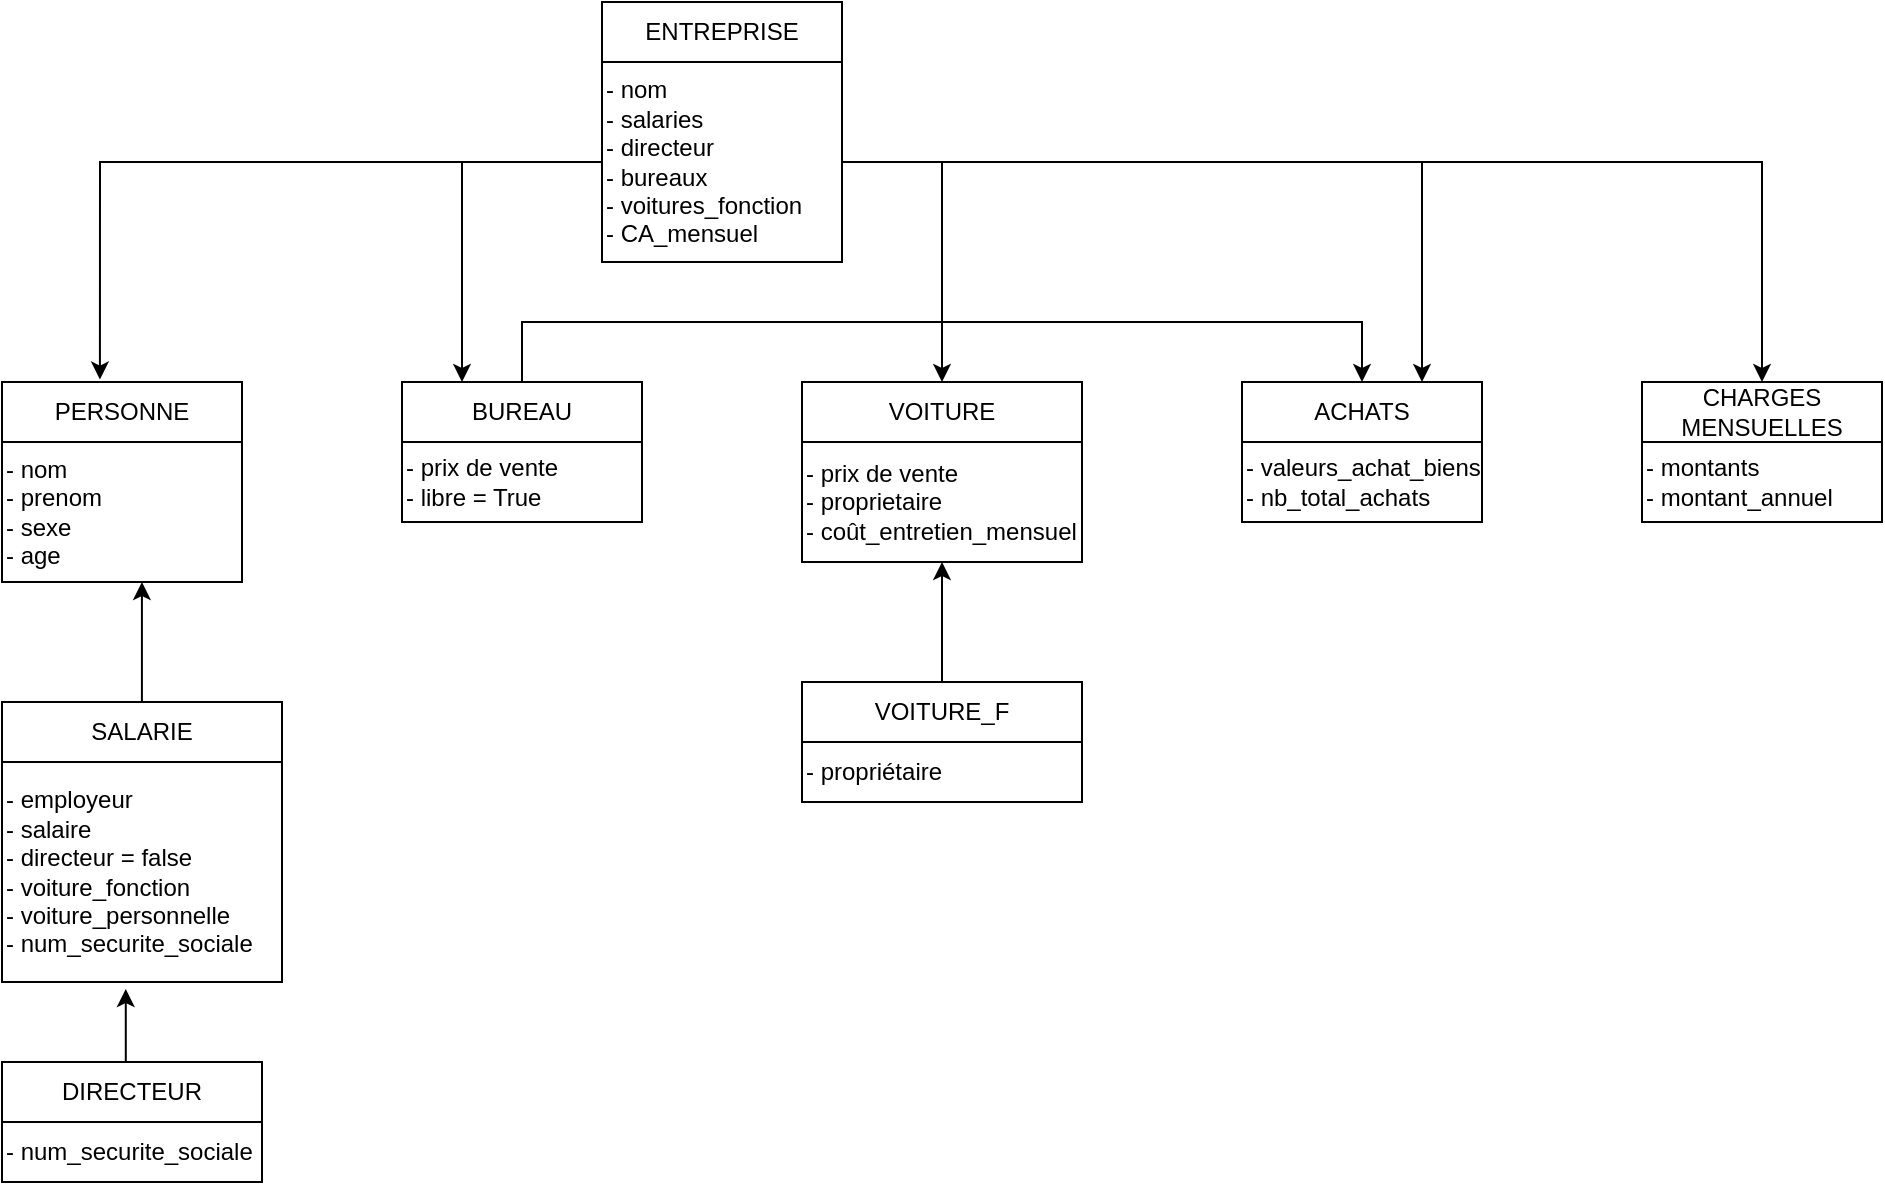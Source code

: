 <mxfile version="15.5.8" type="gitlab" pages="2">
  <diagram id="Umb0RDPxys-T6jZ5r4c2" name="Page-1">
    <mxGraphModel dx="1422" dy="719" grid="1" gridSize="10" guides="1" tooltips="1" connect="1" arrows="1" fold="1" page="1" pageScale="1" pageWidth="1169" pageHeight="827" math="0" shadow="0">
      <root>
        <mxCell id="0" />
        <mxCell id="1" parent="0" />
        <mxCell id="MWOzdlWTgNi2W4-g2rfu-43" style="edgeStyle=orthogonalEdgeStyle;rounded=0;orthogonalLoop=1;jettySize=auto;html=1;entryX=0.408;entryY=-0.041;entryDx=0;entryDy=0;entryPerimeter=0;" edge="1" parent="1" source="MWOzdlWTgNi2W4-g2rfu-1" target="MWOzdlWTgNi2W4-g2rfu-14">
          <mxGeometry relative="1" as="geometry" />
        </mxCell>
        <mxCell id="MWOzdlWTgNi2W4-g2rfu-51" style="edgeStyle=orthogonalEdgeStyle;rounded=0;orthogonalLoop=1;jettySize=auto;html=1;entryX=0.25;entryY=0;entryDx=0;entryDy=0;" edge="1" parent="1" source="MWOzdlWTgNi2W4-g2rfu-1" target="MWOzdlWTgNi2W4-g2rfu-6">
          <mxGeometry relative="1" as="geometry">
            <mxPoint x="260" y="230" as="targetPoint" />
            <Array as="points">
              <mxPoint x="260" y="130" />
            </Array>
          </mxGeometry>
        </mxCell>
        <mxCell id="MWOzdlWTgNi2W4-g2rfu-52" style="edgeStyle=orthogonalEdgeStyle;rounded=0;orthogonalLoop=1;jettySize=auto;html=1;entryX=0.5;entryY=0;entryDx=0;entryDy=0;" edge="1" parent="1" source="MWOzdlWTgNi2W4-g2rfu-1" target="MWOzdlWTgNi2W4-g2rfu-10">
          <mxGeometry relative="1" as="geometry">
            <Array as="points">
              <mxPoint x="500" y="130" />
            </Array>
          </mxGeometry>
        </mxCell>
        <mxCell id="MWOzdlWTgNi2W4-g2rfu-53" style="edgeStyle=orthogonalEdgeStyle;rounded=0;orthogonalLoop=1;jettySize=auto;html=1;entryX=0.75;entryY=0;entryDx=0;entryDy=0;" edge="1" parent="1" source="MWOzdlWTgNi2W4-g2rfu-1" target="MWOzdlWTgNi2W4-g2rfu-12">
          <mxGeometry relative="1" as="geometry" />
        </mxCell>
        <mxCell id="MWOzdlWTgNi2W4-g2rfu-54" style="edgeStyle=orthogonalEdgeStyle;rounded=0;orthogonalLoop=1;jettySize=auto;html=1;exitX=1;exitY=0.5;exitDx=0;exitDy=0;entryX=0.5;entryY=0;entryDx=0;entryDy=0;" edge="1" parent="1" source="MWOzdlWTgNi2W4-g2rfu-1" target="MWOzdlWTgNi2W4-g2rfu-17">
          <mxGeometry relative="1" as="geometry" />
        </mxCell>
        <mxCell id="MWOzdlWTgNi2W4-g2rfu-1" value="&lt;div&gt;- nom&lt;/div&gt;&lt;div&gt;- salaries&lt;/div&gt;&lt;div&gt;- directeur&lt;/div&gt;&lt;div&gt;- bureaux&lt;br&gt;&lt;/div&gt;&lt;div&gt;- voitures_fonction&lt;/div&gt;&lt;div&gt;- CA_mensuel&lt;br&gt;&lt;/div&gt;" style="rounded=0;whiteSpace=wrap;html=1;align=left;" vertex="1" parent="1">
          <mxGeometry x="330" y="80" width="120" height="100" as="geometry" />
        </mxCell>
        <mxCell id="MWOzdlWTgNi2W4-g2rfu-2" value="ENTREPRISE" style="rounded=0;whiteSpace=wrap;html=1;" vertex="1" parent="1">
          <mxGeometry x="330" y="50" width="120" height="30" as="geometry" />
        </mxCell>
        <mxCell id="MWOzdlWTgNi2W4-g2rfu-3" value="&lt;div&gt;- employeur&lt;/div&gt;&lt;div&gt;- salaire &lt;br&gt;&lt;/div&gt;&lt;div&gt;- directeur = false&lt;/div&gt;&lt;div&gt;- voiture_fonction&lt;/div&gt;&lt;div&gt;- voiture_personnelle&lt;br&gt;&lt;/div&gt;&lt;div&gt;- num_securite_sociale&lt;br&gt;&lt;/div&gt;" style="rounded=0;whiteSpace=wrap;html=1;align=left;" vertex="1" parent="1">
          <mxGeometry x="30" y="430" width="140" height="110" as="geometry" />
        </mxCell>
        <mxCell id="MWOzdlWTgNi2W4-g2rfu-49" style="edgeStyle=orthogonalEdgeStyle;rounded=0;orthogonalLoop=1;jettySize=auto;html=1;entryX=0.583;entryY=1;entryDx=0;entryDy=0;entryPerimeter=0;" edge="1" parent="1" source="MWOzdlWTgNi2W4-g2rfu-4" target="MWOzdlWTgNi2W4-g2rfu-13">
          <mxGeometry relative="1" as="geometry" />
        </mxCell>
        <mxCell id="MWOzdlWTgNi2W4-g2rfu-4" value="SALARIE" style="rounded=0;whiteSpace=wrap;html=1;" vertex="1" parent="1">
          <mxGeometry x="30" y="400" width="140" height="30" as="geometry" />
        </mxCell>
        <mxCell id="MWOzdlWTgNi2W4-g2rfu-42" style="edgeStyle=orthogonalEdgeStyle;rounded=0;orthogonalLoop=1;jettySize=auto;html=1;" edge="1" parent="1" source="MWOzdlWTgNi2W4-g2rfu-5" target="MWOzdlWTgNi2W4-g2rfu-12">
          <mxGeometry relative="1" as="geometry">
            <mxPoint x="290" y="390" as="targetPoint" />
            <Array as="points">
              <mxPoint x="290" y="210" />
              <mxPoint x="710" y="210" />
            </Array>
          </mxGeometry>
        </mxCell>
        <mxCell id="MWOzdlWTgNi2W4-g2rfu-5" value="&lt;div&gt;- prix de vente&lt;/div&gt;&lt;div&gt;- libre = True&lt;/div&gt;" style="rounded=0;whiteSpace=wrap;html=1;align=left;" vertex="1" parent="1">
          <mxGeometry x="230" y="270" width="120" height="40" as="geometry" />
        </mxCell>
        <mxCell id="MWOzdlWTgNi2W4-g2rfu-6" value="BUREAU" style="rounded=0;whiteSpace=wrap;html=1;" vertex="1" parent="1">
          <mxGeometry x="230" y="240" width="120" height="30" as="geometry" />
        </mxCell>
        <mxCell id="MWOzdlWTgNi2W4-g2rfu-7" value="&lt;div&gt;- num_securite_sociale&lt;br&gt;&lt;/div&gt;" style="rounded=0;whiteSpace=wrap;html=1;align=left;" vertex="1" parent="1">
          <mxGeometry x="30" y="610" width="130" height="30" as="geometry" />
        </mxCell>
        <mxCell id="MWOzdlWTgNi2W4-g2rfu-50" style="edgeStyle=orthogonalEdgeStyle;rounded=0;orthogonalLoop=1;jettySize=auto;html=1;exitX=0.5;exitY=0;exitDx=0;exitDy=0;entryX=0.442;entryY=1.032;entryDx=0;entryDy=0;entryPerimeter=0;" edge="1" parent="1" source="MWOzdlWTgNi2W4-g2rfu-8" target="MWOzdlWTgNi2W4-g2rfu-3">
          <mxGeometry relative="1" as="geometry" />
        </mxCell>
        <mxCell id="MWOzdlWTgNi2W4-g2rfu-8" value="DIRECTEUR" style="rounded=0;whiteSpace=wrap;html=1;" vertex="1" parent="1">
          <mxGeometry x="30" y="580" width="130" height="30" as="geometry" />
        </mxCell>
        <mxCell id="MWOzdlWTgNi2W4-g2rfu-9" value="&lt;div&gt;- prix de vente&lt;/div&gt;&lt;div&gt;- proprietaire&lt;/div&gt;&lt;div&gt;- coût_entretien_mensuel&lt;br&gt;&lt;/div&gt;" style="rounded=0;whiteSpace=wrap;html=1;align=left;" vertex="1" parent="1">
          <mxGeometry x="430" y="270" width="140" height="60" as="geometry" />
        </mxCell>
        <mxCell id="MWOzdlWTgNi2W4-g2rfu-10" value="VOITURE" style="rounded=0;whiteSpace=wrap;html=1;" vertex="1" parent="1">
          <mxGeometry x="430" y="240" width="140" height="30" as="geometry" />
        </mxCell>
        <mxCell id="MWOzdlWTgNi2W4-g2rfu-11" value="&lt;div&gt;- valeurs_achat_biens&lt;/div&gt;&lt;div&gt;- nb_total_achats&lt;br&gt;&lt;/div&gt;" style="rounded=0;whiteSpace=wrap;html=1;align=left;" vertex="1" parent="1">
          <mxGeometry x="650" y="270" width="120" height="40" as="geometry" />
        </mxCell>
        <mxCell id="MWOzdlWTgNi2W4-g2rfu-12" value="ACHATS" style="rounded=0;whiteSpace=wrap;html=1;" vertex="1" parent="1">
          <mxGeometry x="650" y="240" width="120" height="30" as="geometry" />
        </mxCell>
        <mxCell id="MWOzdlWTgNi2W4-g2rfu-13" value="&lt;div&gt;- nom&lt;/div&gt;&lt;div&gt;- prenom&lt;/div&gt;&lt;div&gt;- sexe&lt;/div&gt;&lt;div&gt;- age&lt;br&gt;&lt;/div&gt;" style="rounded=0;whiteSpace=wrap;html=1;align=left;" vertex="1" parent="1">
          <mxGeometry x="30" y="270" width="120" height="70" as="geometry" />
        </mxCell>
        <mxCell id="MWOzdlWTgNi2W4-g2rfu-14" value="PERSONNE" style="rounded=0;whiteSpace=wrap;html=1;" vertex="1" parent="1">
          <mxGeometry x="30" y="240" width="120" height="30" as="geometry" />
        </mxCell>
        <mxCell id="MWOzdlWTgNi2W4-g2rfu-16" value="&lt;div&gt;- montants&lt;/div&gt;&lt;div&gt;- montant_annuel&lt;br&gt;&lt;/div&gt;" style="rounded=0;whiteSpace=wrap;html=1;align=left;" vertex="1" parent="1">
          <mxGeometry x="850" y="270" width="120" height="40" as="geometry" />
        </mxCell>
        <mxCell id="MWOzdlWTgNi2W4-g2rfu-17" value="CHARGES MENSUELLES" style="rounded=0;whiteSpace=wrap;html=1;" vertex="1" parent="1">
          <mxGeometry x="850" y="240" width="120" height="30" as="geometry" />
        </mxCell>
        <mxCell id="MWOzdlWTgNi2W4-g2rfu-32" value="- propriétaire" style="rounded=0;whiteSpace=wrap;html=1;align=left;" vertex="1" parent="1">
          <mxGeometry x="430" y="420" width="140" height="30" as="geometry" />
        </mxCell>
        <mxCell id="MWOzdlWTgNi2W4-g2rfu-55" style="edgeStyle=orthogonalEdgeStyle;rounded=0;orthogonalLoop=1;jettySize=auto;html=1;exitX=0.5;exitY=0;exitDx=0;exitDy=0;entryX=0.5;entryY=1;entryDx=0;entryDy=0;" edge="1" parent="1" source="MWOzdlWTgNi2W4-g2rfu-33" target="MWOzdlWTgNi2W4-g2rfu-9">
          <mxGeometry relative="1" as="geometry" />
        </mxCell>
        <mxCell id="MWOzdlWTgNi2W4-g2rfu-33" value="VOITURE_F" style="rounded=0;whiteSpace=wrap;html=1;" vertex="1" parent="1">
          <mxGeometry x="430" y="390" width="140" height="30" as="geometry" />
        </mxCell>
      </root>
    </mxGraphModel>
  </diagram>
  <diagram id="tfA-M2ag777msosJURId" name="Page-2">
    <mxGraphModel dx="2591" dy="1546" grid="1" gridSize="10" guides="1" tooltips="1" connect="1" arrows="1" fold="1" page="1" pageScale="1" pageWidth="1169" pageHeight="827" math="0" shadow="0">
      <root>
        <mxCell id="qpCRfu7RNM9botoFIvdQ-0" />
        <mxCell id="qpCRfu7RNM9botoFIvdQ-1" parent="qpCRfu7RNM9botoFIvdQ-0" />
        <mxCell id="ze57CjjQrqdndgJASUCz-0" value="ENTREPRISE" style="rounded=0;whiteSpace=wrap;html=1;" vertex="1" parent="qpCRfu7RNM9botoFIvdQ-1">
          <mxGeometry x="510" y="80" width="120" height="30" as="geometry" />
        </mxCell>
        <mxCell id="VJ6JQmj5Q-n-G4bCnXXj-0" value="SALARIE" style="rounded=0;whiteSpace=wrap;html=1;" vertex="1" parent="qpCRfu7RNM9botoFIvdQ-1">
          <mxGeometry x="-30" y="200" width="140" height="30" as="geometry" />
        </mxCell>
        <mxCell id="VJ6JQmj5Q-n-G4bCnXXj-1" value="BUREAU" style="rounded=0;whiteSpace=wrap;html=1;" vertex="1" parent="qpCRfu7RNM9botoFIvdQ-1">
          <mxGeometry x="700" y="130" width="120" height="30" as="geometry" />
        </mxCell>
        <mxCell id="VJ6JQmj5Q-n-G4bCnXXj-2" value="DIRECTEUR" style="rounded=0;whiteSpace=wrap;html=1;" vertex="1" parent="qpCRfu7RNM9botoFIvdQ-1">
          <mxGeometry x="150" y="140" width="130" height="30" as="geometry" />
        </mxCell>
        <mxCell id="VJ6JQmj5Q-n-G4bCnXXj-4" value="ACHATS" style="rounded=0;whiteSpace=wrap;html=1;" vertex="1" parent="qpCRfu7RNM9botoFIvdQ-1">
          <mxGeometry x="640" y="-200" width="120" height="30" as="geometry" />
        </mxCell>
        <mxCell id="VJ6JQmj5Q-n-G4bCnXXj-6" value="CHARGES MENSUELLES" style="rounded=0;whiteSpace=wrap;html=1;" vertex="1" parent="qpCRfu7RNM9botoFIvdQ-1">
          <mxGeometry x="380" y="-200" width="120" height="30" as="geometry" />
        </mxCell>
        <mxCell id="VJ6JQmj5Q-n-G4bCnXXj-7" value="VOITURE_F" style="rounded=0;whiteSpace=wrap;html=1;" vertex="1" parent="qpCRfu7RNM9botoFIvdQ-1">
          <mxGeometry x="320" y="130" width="140" height="30" as="geometry" />
        </mxCell>
        <mxCell id="VJ6JQmj5Q-n-G4bCnXXj-10" value="" style="endArrow=none;dashed=1;html=1;dashPattern=1 3;strokeWidth=2;rounded=0;entryX=0.5;entryY=1;entryDx=0;entryDy=0;" edge="1" parent="qpCRfu7RNM9botoFIvdQ-1" target="VJ6JQmj5Q-n-G4bCnXXj-1">
          <mxGeometry width="50" height="50" relative="1" as="geometry">
            <mxPoint x="760" y="400" as="sourcePoint" />
            <mxPoint x="560" y="270" as="targetPoint" />
          </mxGeometry>
        </mxCell>
        <mxCell id="VJ6JQmj5Q-n-G4bCnXXj-11" value="" style="endArrow=none;dashed=1;html=1;dashPattern=1 3;strokeWidth=2;rounded=0;entryX=0.5;entryY=1;entryDx=0;entryDy=0;" edge="1" parent="qpCRfu7RNM9botoFIvdQ-1">
          <mxGeometry width="50" height="50" relative="1" as="geometry">
            <mxPoint x="390" y="400" as="sourcePoint" />
            <mxPoint x="389.5" y="160" as="targetPoint" />
          </mxGeometry>
        </mxCell>
        <mxCell id="VJ6JQmj5Q-n-G4bCnXXj-12" value="" style="endArrow=none;dashed=1;html=1;dashPattern=1 3;strokeWidth=2;rounded=0;entryX=0.5;entryY=1;entryDx=0;entryDy=0;" edge="1" parent="qpCRfu7RNM9botoFIvdQ-1">
          <mxGeometry width="50" height="50" relative="1" as="geometry">
            <mxPoint x="40" y="600" as="sourcePoint" />
            <mxPoint x="39.5" y="230" as="targetPoint" />
          </mxGeometry>
        </mxCell>
        <mxCell id="VJ6JQmj5Q-n-G4bCnXXj-13" value="" style="endArrow=none;dashed=1;html=1;dashPattern=1 3;strokeWidth=2;rounded=0;entryX=0.5;entryY=1;entryDx=0;entryDy=0;" edge="1" parent="qpCRfu7RNM9botoFIvdQ-1">
          <mxGeometry width="50" height="50" relative="1" as="geometry">
            <mxPoint x="215" y="400" as="sourcePoint" />
            <mxPoint x="214.5" y="170" as="targetPoint" />
          </mxGeometry>
        </mxCell>
        <mxCell id="VJ6JQmj5Q-n-G4bCnXXj-17" value="" style="endArrow=none;dashed=1;html=1;dashPattern=1 3;strokeWidth=2;rounded=0;entryX=0.5;entryY=1;entryDx=0;entryDy=0;" edge="1" parent="qpCRfu7RNM9botoFIvdQ-1">
          <mxGeometry width="50" height="50" relative="1" as="geometry">
            <mxPoint x="490" y="-60" as="sourcePoint" />
            <mxPoint x="490" y="-170" as="targetPoint" />
          </mxGeometry>
        </mxCell>
        <mxCell id="VJ6JQmj5Q-n-G4bCnXXj-18" value="" style="endArrow=none;dashed=1;html=1;dashPattern=1 3;strokeWidth=2;rounded=0;entryX=0.5;entryY=1;entryDx=0;entryDy=0;" edge="1" parent="qpCRfu7RNM9botoFIvdQ-1">
          <mxGeometry width="50" height="50" relative="1" as="geometry">
            <mxPoint x="1229" y="440" as="sourcePoint" />
            <mxPoint x="1228.5" y="130" as="targetPoint" />
          </mxGeometry>
        </mxCell>
        <mxCell id="VJ6JQmj5Q-n-G4bCnXXj-19" value="" style="endArrow=none;dashed=1;html=1;dashPattern=1 3;strokeWidth=2;rounded=0;entryX=0.5;entryY=1;entryDx=0;entryDy=0;" edge="1" parent="qpCRfu7RNM9botoFIvdQ-1">
          <mxGeometry width="50" height="50" relative="1" as="geometry">
            <mxPoint x="570" y="600" as="sourcePoint" />
            <mxPoint x="569.5" y="110" as="targetPoint" />
          </mxGeometry>
        </mxCell>
        <mxCell id="VJ6JQmj5Q-n-G4bCnXXj-21" value="AUGMENTER" style="rounded=0;align=center;labelBorderColor=none;html=1;whiteSpace=wrap;fontColor=default;strokeWidth=0;fillColor=none;" vertex="1" parent="qpCRfu7RNM9botoFIvdQ-1">
          <mxGeometry x="440" y="-40" width="90" height="30" as="geometry" />
        </mxCell>
        <mxCell id="VJ6JQmj5Q-n-G4bCnXXj-24" value="" style="endArrow=classic;startArrow=classic;html=1;rounded=0;fontColor=default;" edge="1" parent="qpCRfu7RNM9botoFIvdQ-1">
          <mxGeometry width="50" height="50" relative="1" as="geometry">
            <mxPoint x="400" y="260" as="sourcePoint" />
            <mxPoint x="560" y="260" as="targetPoint" />
          </mxGeometry>
        </mxCell>
        <mxCell id="VJ6JQmj5Q-n-G4bCnXXj-25" value="ACHETER" style="rounded=0;align=center;labelBorderColor=none;html=1;whiteSpace=wrap;fontColor=default;strokeWidth=0;fillColor=none;" vertex="1" parent="qpCRfu7RNM9botoFIvdQ-1">
          <mxGeometry x="430" y="230" width="90" height="30" as="geometry" />
        </mxCell>
        <mxCell id="VJ6JQmj5Q-n-G4bCnXXj-26" value="" style="endArrow=classic;startArrow=classic;html=1;rounded=0;fontColor=default;" edge="1" parent="qpCRfu7RNM9botoFIvdQ-1">
          <mxGeometry width="50" height="50" relative="1" as="geometry">
            <mxPoint x="580" y="260" as="sourcePoint" />
            <mxPoint x="740" y="260" as="targetPoint" />
          </mxGeometry>
        </mxCell>
        <mxCell id="VJ6JQmj5Q-n-G4bCnXXj-27" value="ACHETER" style="rounded=0;align=center;labelBorderColor=none;html=1;whiteSpace=wrap;fontColor=default;strokeWidth=0;fillColor=none;" vertex="1" parent="qpCRfu7RNM9botoFIvdQ-1">
          <mxGeometry x="610" y="230" width="90" height="30" as="geometry" />
        </mxCell>
        <mxCell id="VJ6JQmj5Q-n-G4bCnXXj-28" value="" style="endArrow=classic;startArrow=classic;html=1;rounded=0;fontColor=default;" edge="1" parent="qpCRfu7RNM9botoFIvdQ-1">
          <mxGeometry width="50" height="50" relative="1" as="geometry">
            <mxPoint x="400" y="310" as="sourcePoint" />
            <mxPoint x="560" y="310" as="targetPoint" />
          </mxGeometry>
        </mxCell>
        <mxCell id="VJ6JQmj5Q-n-G4bCnXXj-29" value="VENDRE" style="rounded=0;align=center;labelBorderColor=none;html=1;whiteSpace=wrap;fontColor=default;strokeWidth=0;fillColor=none;" vertex="1" parent="qpCRfu7RNM9botoFIvdQ-1">
          <mxGeometry x="430" y="280" width="90" height="30" as="geometry" />
        </mxCell>
        <mxCell id="VJ6JQmj5Q-n-G4bCnXXj-30" value="" style="endArrow=classic;startArrow=classic;html=1;rounded=0;fontColor=default;" edge="1" parent="qpCRfu7RNM9botoFIvdQ-1">
          <mxGeometry width="50" height="50" relative="1" as="geometry">
            <mxPoint x="585" y="309" as="sourcePoint" />
            <mxPoint x="745" y="309" as="targetPoint" />
          </mxGeometry>
        </mxCell>
        <mxCell id="VJ6JQmj5Q-n-G4bCnXXj-31" value="VENDRE" style="rounded=0;align=center;labelBorderColor=none;html=1;whiteSpace=wrap;fontColor=default;strokeWidth=0;fillColor=none;" vertex="1" parent="qpCRfu7RNM9botoFIvdQ-1">
          <mxGeometry x="615" y="279" width="90" height="30" as="geometry" />
        </mxCell>
        <mxCell id="VJ6JQmj5Q-n-G4bCnXXj-33" value="" style="endArrow=classic;startArrow=classic;html=1;rounded=0;fontColor=default;" edge="1" parent="qpCRfu7RNM9botoFIvdQ-1">
          <mxGeometry width="50" height="50" relative="1" as="geometry">
            <mxPoint x="40" y="550" as="sourcePoint" />
            <mxPoint x="570" y="550" as="targetPoint" />
          </mxGeometry>
        </mxCell>
        <mxCell id="VJ6JQmj5Q-n-G4bCnXXj-34" value="EMBAUCHER" style="rounded=0;align=center;labelBorderColor=none;html=1;whiteSpace=wrap;fontColor=default;strokeWidth=0;fillColor=none;" vertex="1" parent="qpCRfu7RNM9botoFIvdQ-1">
          <mxGeometry x="250" y="520" width="90" height="30" as="geometry" />
        </mxCell>
        <mxCell id="VJ6JQmj5Q-n-G4bCnXXj-35" value="" style="endArrow=classic;startArrow=classic;html=1;rounded=0;fontColor=default;" edge="1" parent="qpCRfu7RNM9botoFIvdQ-1">
          <mxGeometry width="50" height="50" relative="1" as="geometry">
            <mxPoint x="40" y="590" as="sourcePoint" />
            <mxPoint x="570" y="590" as="targetPoint" />
          </mxGeometry>
        </mxCell>
        <mxCell id="VJ6JQmj5Q-n-G4bCnXXj-36" value="LICENCIER" style="rounded=0;align=center;labelBorderColor=none;html=1;whiteSpace=wrap;fontColor=default;strokeWidth=0;fillColor=none;" vertex="1" parent="qpCRfu7RNM9botoFIvdQ-1">
          <mxGeometry x="250" y="560" width="90" height="30" as="geometry" />
        </mxCell>
        <mxCell id="VJ6JQmj5Q-n-G4bCnXXj-37" value="" style="endArrow=classic;startArrow=classic;html=1;rounded=0;fontColor=default;" edge="1" parent="qpCRfu7RNM9botoFIvdQ-1">
          <mxGeometry width="50" height="50" relative="1" as="geometry">
            <mxPoint x="40" y="330" as="sourcePoint" />
            <mxPoint x="210" y="330" as="targetPoint" />
          </mxGeometry>
        </mxCell>
        <mxCell id="VJ6JQmj5Q-n-G4bCnXXj-38" value="" style="endArrow=none;dashed=1;html=1;dashPattern=1 3;strokeWidth=2;rounded=0;" edge="1" parent="qpCRfu7RNM9botoFIvdQ-1">
          <mxGeometry width="50" height="50" relative="1" as="geometry">
            <mxPoint x="330.5" y="130" as="sourcePoint" />
            <mxPoint x="330" y="-100" as="targetPoint" />
          </mxGeometry>
        </mxCell>
        <mxCell id="VJ6JQmj5Q-n-G4bCnXXj-39" value="" style="endArrow=none;dashed=1;html=1;dashPattern=1 3;strokeWidth=2;rounded=0;entryX=0.5;entryY=1;entryDx=0;entryDy=0;" edge="1" parent="qpCRfu7RNM9botoFIvdQ-1">
          <mxGeometry width="50" height="50" relative="1" as="geometry">
            <mxPoint x="650" y="20" as="sourcePoint" />
            <mxPoint x="650" y="-170" as="targetPoint" />
          </mxGeometry>
        </mxCell>
        <mxCell id="VJ6JQmj5Q-n-G4bCnXXj-40" value="" style="endArrow=none;dashed=1;html=1;dashPattern=1 3;strokeWidth=2;rounded=0;" edge="1" parent="qpCRfu7RNM9botoFIvdQ-1">
          <mxGeometry width="50" height="50" relative="1" as="geometry">
            <mxPoint x="810.5" y="130" as="sourcePoint" />
            <mxPoint x="810" y="-70" as="targetPoint" />
          </mxGeometry>
        </mxCell>
        <mxCell id="VJ6JQmj5Q-n-G4bCnXXj-41" value="AUGMENTATION" style="rounded=0;align=center;labelBorderColor=none;html=1;whiteSpace=wrap;fontColor=default;strokeWidth=0;fillColor=none;" vertex="1" parent="qpCRfu7RNM9botoFIvdQ-1">
          <mxGeometry x="90" y="300" width="90" height="30" as="geometry" />
        </mxCell>
        <mxCell id="VJ6JQmj5Q-n-G4bCnXXj-42" value="" style="endArrow=classic;startArrow=classic;html=1;rounded=0;fontColor=default;" edge="1" parent="qpCRfu7RNM9botoFIvdQ-1">
          <mxGeometry width="50" height="50" relative="1" as="geometry">
            <mxPoint x="330" y="-10" as="sourcePoint" />
            <mxPoint x="650" y="-10" as="targetPoint" />
          </mxGeometry>
        </mxCell>
        <mxCell id="VJ6JQmj5Q-n-G4bCnXXj-43" value="AUGMENTER" style="rounded=0;align=center;labelBorderColor=none;html=1;whiteSpace=wrap;fontColor=default;strokeWidth=0;fillColor=none;" vertex="1" parent="qpCRfu7RNM9botoFIvdQ-1">
          <mxGeometry x="370" y="-110" width="90" height="30" as="geometry" />
        </mxCell>
        <mxCell id="VJ6JQmj5Q-n-G4bCnXXj-44" value="" style="endArrow=classic;startArrow=classic;html=1;rounded=0;fontColor=default;" edge="1" parent="qpCRfu7RNM9botoFIvdQ-1">
          <mxGeometry width="50" height="50" relative="1" as="geometry">
            <mxPoint x="330" y="-80" as="sourcePoint" />
            <mxPoint x="490" y="-80" as="targetPoint" />
          </mxGeometry>
        </mxCell>
        <mxCell id="VJ6JQmj5Q-n-G4bCnXXj-45" value="AUGMENTER" style="rounded=0;align=center;labelBorderColor=none;html=1;whiteSpace=wrap;fontColor=default;strokeWidth=0;fillColor=none;" vertex="1" parent="qpCRfu7RNM9botoFIvdQ-1">
          <mxGeometry x="690" y="-71" width="90" height="30" as="geometry" />
        </mxCell>
        <mxCell id="VJ6JQmj5Q-n-G4bCnXXj-46" value="" style="endArrow=classic;startArrow=classic;html=1;rounded=0;fontColor=default;" edge="1" parent="qpCRfu7RNM9botoFIvdQ-1">
          <mxGeometry width="50" height="50" relative="1" as="geometry">
            <mxPoint x="650" y="-41" as="sourcePoint" />
            <mxPoint x="810" y="-41" as="targetPoint" />
          </mxGeometry>
        </mxCell>
      </root>
    </mxGraphModel>
  </diagram>
</mxfile>

